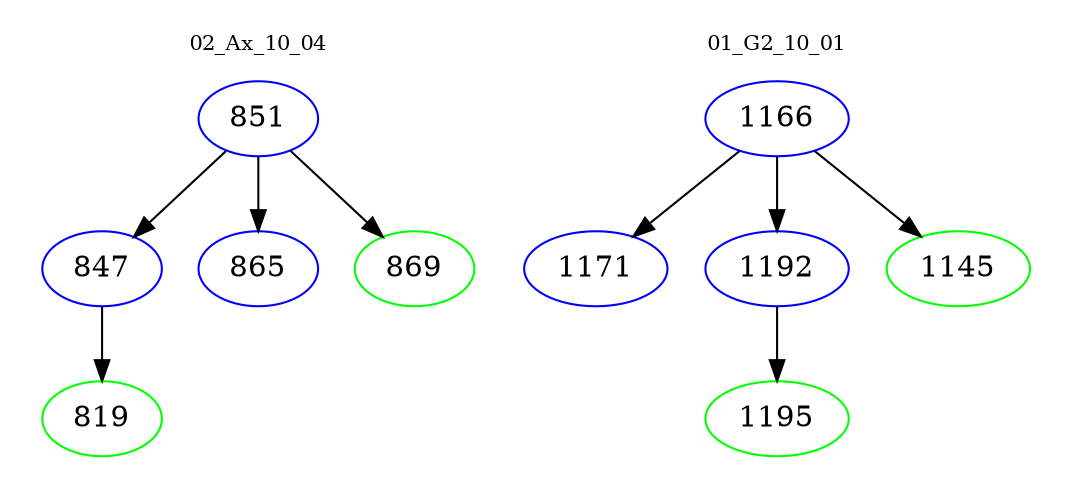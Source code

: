 digraph{
subgraph cluster_0 {
color = white
label = "02_Ax_10_04";
fontsize=10;
T0_851 [label="851", color="blue"]
T0_851 -> T0_847 [color="black"]
T0_847 [label="847", color="blue"]
T0_847 -> T0_819 [color="black"]
T0_819 [label="819", color="green"]
T0_851 -> T0_865 [color="black"]
T0_865 [label="865", color="blue"]
T0_851 -> T0_869 [color="black"]
T0_869 [label="869", color="green"]
}
subgraph cluster_1 {
color = white
label = "01_G2_10_01";
fontsize=10;
T1_1166 [label="1166", color="blue"]
T1_1166 -> T1_1171 [color="black"]
T1_1171 [label="1171", color="blue"]
T1_1166 -> T1_1192 [color="black"]
T1_1192 [label="1192", color="blue"]
T1_1192 -> T1_1195 [color="black"]
T1_1195 [label="1195", color="green"]
T1_1166 -> T1_1145 [color="black"]
T1_1145 [label="1145", color="green"]
}
}
